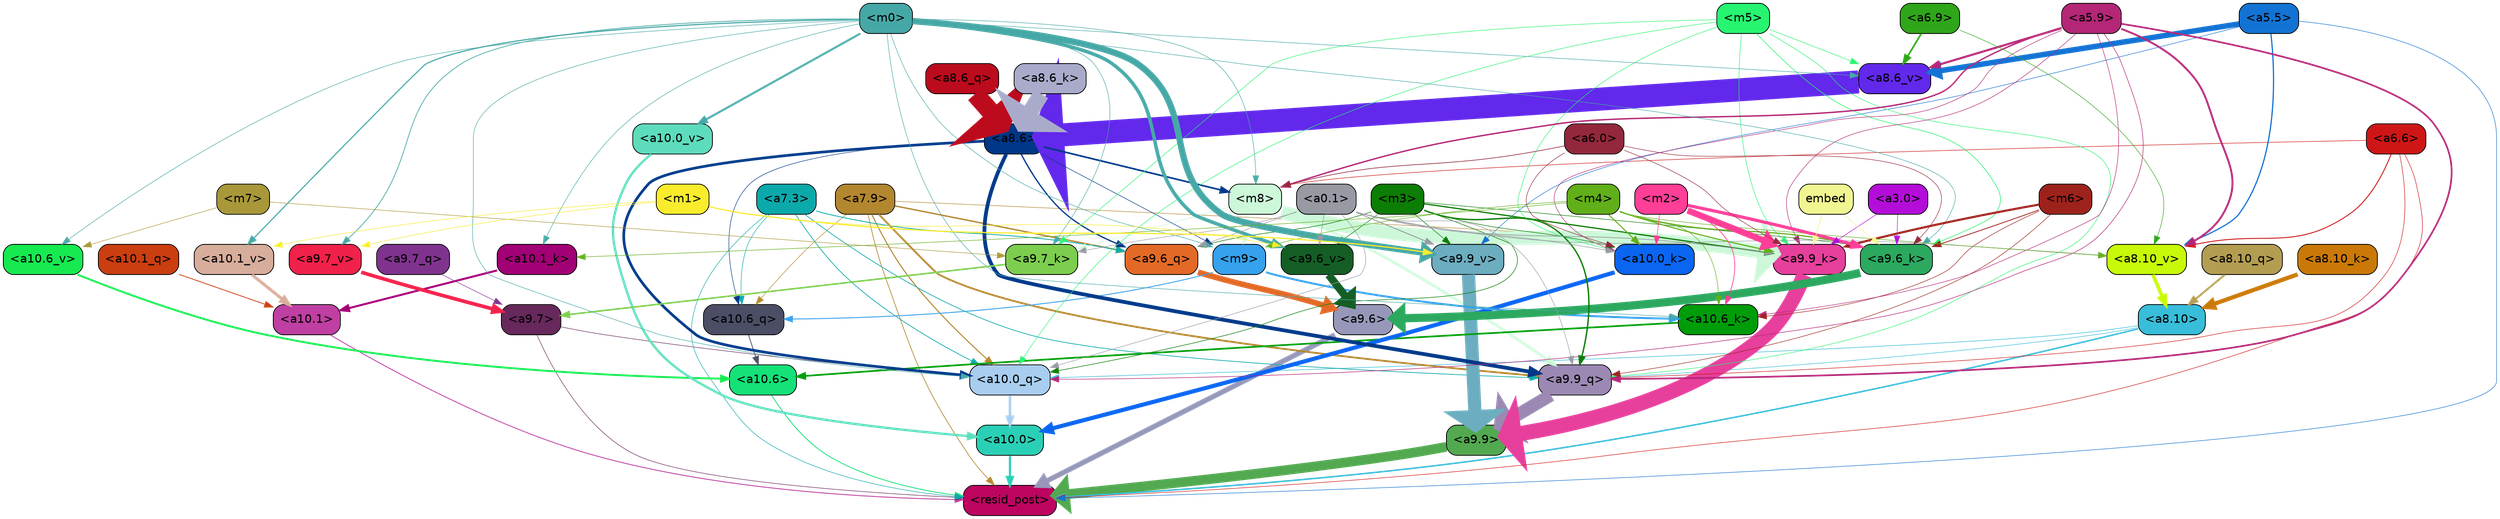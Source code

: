 strict digraph "" {
	graph [bgcolor=transparent,
		layout=dot,
		overlap=false,
		splines=true
	];
	"<a10.6>"	[color=black,
		fillcolor="#14e178",
		fontname=Helvetica,
		shape=box,
		style="filled, rounded"];
	"<resid_post>"	[color=black,
		fillcolor="#bd0560",
		fontname=Helvetica,
		shape=box,
		style="filled, rounded"];
	"<a10.6>" -> "<resid_post>"	[color="#14e178",
		penwidth=0.9498605728149414];
	"<a10.1>"	[color=black,
		fillcolor="#bf3fa2",
		fontname=Helvetica,
		shape=box,
		style="filled, rounded"];
	"<a10.1>" -> "<resid_post>"	[color="#bf3fa2",
		penwidth=1.0084514617919922];
	"<a10.0>"	[color=black,
		fillcolor="#2ad0b6",
		fontname=Helvetica,
		shape=box,
		style="filled, rounded"];
	"<a10.0>" -> "<resid_post>"	[color="#2ad0b6",
		penwidth=2.5814952850341797];
	"<a9.9>"	[color=black,
		fillcolor="#52a950",
		fontname=Helvetica,
		shape=box,
		style="filled, rounded"];
	"<a9.9>" -> "<resid_post>"	[color="#52a950",
		penwidth=11.610888481140137];
	"<a9.7>"	[color=black,
		fillcolor="#67285b",
		fontname=Helvetica,
		shape=box,
		style="filled, rounded"];
	"<a9.7>" -> "<resid_post>"	[color="#67285b",
		penwidth=0.6];
	"<a10.0_q>"	[color=black,
		fillcolor="#a8cdee",
		fontname=Helvetica,
		shape=box,
		style="filled, rounded"];
	"<a9.7>" -> "<a10.0_q>"	[color="#67285b",
		penwidth=0.6];
	"<a9.6>"	[color=black,
		fillcolor="#9798b9",
		fontname=Helvetica,
		shape=box,
		style="filled, rounded"];
	"<a9.6>" -> "<resid_post>"	[color="#9798b9",
		penwidth=6.121421813964844];
	"<a8.10>"	[color=black,
		fillcolor="#38bdda",
		fontname=Helvetica,
		shape=box,
		style="filled, rounded"];
	"<a8.10>" -> "<resid_post>"	[color="#38bdda",
		penwidth=1.7841739654541016];
	"<a8.10>" -> "<a10.0_q>"	[color="#38bdda",
		penwidth=0.6612663269042969];
	"<a9.9_q>"	[color=black,
		fillcolor="#9b89b3",
		fontname=Helvetica,
		shape=box,
		style="filled, rounded"];
	"<a8.10>" -> "<a9.9_q>"	[color="#38bdda",
		penwidth=0.6];
	"<a7.9>"	[color=black,
		fillcolor="#b3872f",
		fontname=Helvetica,
		shape=box,
		style="filled, rounded"];
	"<a7.9>" -> "<resid_post>"	[color="#b3872f",
		penwidth=0.8109169006347656];
	"<a10.6_q>"	[color=black,
		fillcolor="#4c4e66",
		fontname=Helvetica,
		shape=box,
		style="filled, rounded"];
	"<a7.9>" -> "<a10.6_q>"	[color="#b3872f",
		penwidth=0.6];
	"<a7.9>" -> "<a10.0_q>"	[color="#b3872f",
		penwidth=1.19378662109375];
	"<a7.9>" -> "<a9.9_q>"	[color="#b3872f",
		penwidth=2.1764984130859375];
	"<a9.6_q>"	[color=black,
		fillcolor="#e36a26",
		fontname=Helvetica,
		shape=box,
		style="filled, rounded"];
	"<a7.9>" -> "<a9.6_q>"	[color="#b3872f",
		penwidth=1.6184196472167969];
	"<a9.9_k>"	[color=black,
		fillcolor="#e63f9c",
		fontname=Helvetica,
		shape=box,
		style="filled, rounded"];
	"<a7.9>" -> "<a9.9_k>"	[color="#b3872f",
		penwidth=0.6];
	"<a7.3>"	[color=black,
		fillcolor="#0ca9ab",
		fontname=Helvetica,
		shape=box,
		style="filled, rounded"];
	"<a7.3>" -> "<resid_post>"	[color="#0ca9ab",
		penwidth=0.6];
	"<a7.3>" -> "<a10.6_q>"	[color="#0ca9ab",
		penwidth=0.6];
	"<a7.3>" -> "<a10.0_q>"	[color="#0ca9ab",
		penwidth=0.8208656311035156];
	"<a7.3>" -> "<a9.9_q>"	[color="#0ca9ab",
		penwidth=0.8119163513183594];
	"<a7.3>" -> "<a9.6_q>"	[color="#0ca9ab",
		penwidth=0.9649925231933594];
	"<a6.6>"	[color=black,
		fillcolor="#ce1616",
		fontname=Helvetica,
		shape=box,
		style="filled, rounded"];
	"<a6.6>" -> "<resid_post>"	[color="#ce1616",
		penwidth=0.6];
	"<m8>"	[color=black,
		fillcolor="#ccf7d8",
		fontname=Helvetica,
		shape=box,
		style="filled, rounded"];
	"<a6.6>" -> "<m8>"	[color="#ce1616",
		penwidth=0.6];
	"<a6.6>" -> "<a9.9_q>"	[color="#ce1616",
		penwidth=0.6];
	"<a8.10_v>"	[color=black,
		fillcolor="#c7f909",
		fontname=Helvetica,
		shape=box,
		style="filled, rounded"];
	"<a6.6>" -> "<a8.10_v>"	[color="#ce1616",
		penwidth=1.0661506652832031];
	"<a5.5>"	[color=black,
		fillcolor="#1373d4",
		fontname=Helvetica,
		shape=box,
		style="filled, rounded"];
	"<a5.5>" -> "<resid_post>"	[color="#1373d4",
		penwidth=0.6];
	"<a9.9_v>"	[color=black,
		fillcolor="#6cadc0",
		fontname=Helvetica,
		shape=box,
		style="filled, rounded"];
	"<a5.5>" -> "<a9.9_v>"	[color="#1373d4",
		penwidth=0.6];
	"<a5.5>" -> "<a8.10_v>"	[color="#1373d4",
		penwidth=1.4206085205078125];
	"<a8.6_v>"	[color=black,
		fillcolor="#6228eb",
		fontname=Helvetica,
		shape=box,
		style="filled, rounded"];
	"<a5.5>" -> "<a8.6_v>"	[color="#1373d4",
		penwidth=6.534294128417969];
	"<a10.6_q>" -> "<a10.6>"	[color="#4c4e66",
		penwidth=0.9244728088378906];
	"<a10.1_q>"	[color=black,
		fillcolor="#ca3e10",
		fontname=Helvetica,
		shape=box,
		style="filled, rounded"];
	"<a10.1_q>" -> "<a10.1>"	[color="#ca3e10",
		penwidth=0.9268798828125];
	"<a10.0_q>" -> "<a10.0>"	[color="#a8cdee",
		penwidth=2.905670166015625];
	"<a10.6_k>"	[color=black,
		fillcolor="#009c09",
		fontname=Helvetica,
		shape=box,
		style="filled, rounded"];
	"<a10.6_k>" -> "<a10.6>"	[color="#009c09",
		penwidth=2.0319366455078125];
	"<a10.1_k>"	[color=black,
		fillcolor="#a20075",
		fontname=Helvetica,
		shape=box,
		style="filled, rounded"];
	"<a10.1_k>" -> "<a10.1>"	[color="#a20075",
		penwidth=2.4037628173828125];
	"<a10.0_k>"	[color=black,
		fillcolor="#0a65f1",
		fontname=Helvetica,
		shape=box,
		style="filled, rounded"];
	"<a10.0_k>" -> "<a10.0>"	[color="#0a65f1",
		penwidth=4.9319305419921875];
	"<a10.6_v>"	[color=black,
		fillcolor="#17e951",
		fontname=Helvetica,
		shape=box,
		style="filled, rounded"];
	"<a10.6_v>" -> "<a10.6>"	[color="#17e951",
		penwidth=2.290935516357422];
	"<a10.1_v>"	[color=black,
		fillcolor="#d7ad9c",
		fontname=Helvetica,
		shape=box,
		style="filled, rounded"];
	"<a10.1_v>" -> "<a10.1>"	[color="#d7ad9c",
		penwidth=3.6398468017578125];
	"<a10.0_v>"	[color=black,
		fillcolor="#5ddcbc",
		fontname=Helvetica,
		shape=box,
		style="filled, rounded"];
	"<a10.0_v>" -> "<a10.0>"	[color="#5ddcbc",
		penwidth=2.7666168212890625];
	"<m9>"	[color=black,
		fillcolor="#36a1ed",
		fontname=Helvetica,
		shape=box,
		style="filled, rounded"];
	"<m9>" -> "<a10.6_q>"	[color="#36a1ed",
		penwidth=1.0384025573730469];
	"<m9>" -> "<a10.6_k>"	[color="#36a1ed",
		penwidth=2.371124267578125];
	"<a8.6>"	[color=black,
		fillcolor="#003787",
		fontname=Helvetica,
		shape=box,
		style="filled, rounded"];
	"<a8.6>" -> "<a10.6_q>"	[color="#003787",
		penwidth=0.6];
	"<a8.6>" -> "<a10.0_q>"	[color="#003787",
		penwidth=3.1841888427734375];
	"<a8.6>" -> "<m9>"	[color="#003787",
		penwidth=0.6];
	"<a8.6>" -> "<m8>"	[color="#003787",
		penwidth=1.972564697265625];
	"<a8.6>" -> "<a9.9_q>"	[color="#003787",
		penwidth=4.482503890991211];
	"<a8.6>" -> "<a9.6_q>"	[color="#003787",
		penwidth=1.515838623046875];
	"<m5>"	[color=black,
		fillcolor="#27f571",
		fontname=Helvetica,
		shape=box,
		style="filled, rounded"];
	"<m5>" -> "<a10.0_q>"	[color="#27f571",
		penwidth=0.6];
	"<m5>" -> "<a10.0_k>"	[color="#27f571",
		penwidth=0.6];
	"<m5>" -> "<a9.9_q>"	[color="#27f571",
		penwidth=0.6];
	"<m5>" -> "<a9.9_k>"	[color="#27f571",
		penwidth=0.6];
	"<a9.7_k>"	[color=black,
		fillcolor="#7dce4f",
		fontname=Helvetica,
		shape=box,
		style="filled, rounded"];
	"<m5>" -> "<a9.7_k>"	[color="#27f571",
		penwidth=0.6];
	"<a9.6_k>"	[color=black,
		fillcolor="#2ca85f",
		fontname=Helvetica,
		shape=box,
		style="filled, rounded"];
	"<m5>" -> "<a9.6_k>"	[color="#27f571",
		penwidth=0.7197036743164062];
	"<m5>" -> "<a8.6_v>"	[color="#27f571",
		penwidth=0.6];
	"<a5.9>"	[color=black,
		fillcolor="#b42676",
		fontname=Helvetica,
		shape=box,
		style="filled, rounded"];
	"<a5.9>" -> "<a10.0_q>"	[color="#b42676",
		penwidth=0.6463394165039062];
	"<a5.9>" -> "<a10.6_k>"	[color="#b42676",
		penwidth=0.6];
	"<a5.9>" -> "<a10.0_k>"	[color="#b42676",
		penwidth=0.6];
	"<a5.9>" -> "<m8>"	[color="#b42676",
		penwidth=1.6550712585449219];
	"<a5.9>" -> "<a9.9_q>"	[color="#b42676",
		penwidth=2.019031524658203];
	"<a5.9>" -> "<a9.9_k>"	[color="#b42676",
		penwidth=0.6];
	"<a5.9>" -> "<a8.10_v>"	[color="#b42676",
		penwidth=2.2765426635742188];
	"<a5.9>" -> "<a8.6_v>"	[color="#b42676",
		penwidth=2.4934005737304688];
	"<m3>"	[color=black,
		fillcolor="#0c7d05",
		fontname=Helvetica,
		shape=box,
		style="filled, rounded"];
	"<m3>" -> "<a10.0_q>"	[color="#0c7d05",
		penwidth=0.6597442626953125];
	"<m3>" -> "<a10.0_k>"	[color="#0c7d05",
		penwidth=0.6506614685058594];
	"<m3>" -> "<a9.9_q>"	[color="#0c7d05",
		penwidth=1.6276321411132812];
	"<m3>" -> "<a9.6_q>"	[color="#0c7d05",
		penwidth=0.6724472045898438];
	"<m3>" -> "<a9.9_k>"	[color="#0c7d05",
		penwidth=1.4574642181396484];
	"<m3>" -> "<a9.6_k>"	[color="#0c7d05",
		penwidth=0.6];
	"<m3>" -> "<a9.9_v>"	[color="#0c7d05",
		penwidth=0.6589469909667969];
	"<a9.6_v>"	[color=black,
		fillcolor="#145e25",
		fontname=Helvetica,
		shape=box,
		style="filled, rounded"];
	"<m3>" -> "<a9.6_v>"	[color="#0c7d05",
		penwidth=0.6];
	"<m0>"	[color=black,
		fillcolor="#46a8a6",
		fontname=Helvetica,
		shape=box,
		style="filled, rounded"];
	"<m0>" -> "<a10.0_q>"	[color="#46a8a6",
		penwidth=0.6];
	"<m0>" -> "<a10.6_k>"	[color="#46a8a6",
		penwidth=0.6];
	"<m0>" -> "<a10.1_k>"	[color="#46a8a6",
		penwidth=0.6];
	"<m0>" -> "<a10.6_v>"	[color="#46a8a6",
		penwidth=0.6];
	"<m0>" -> "<a10.1_v>"	[color="#46a8a6",
		penwidth=1.3360328674316406];
	"<m0>" -> "<a10.0_v>"	[color="#46a8a6",
		penwidth=2.4083595275878906];
	"<m0>" -> "<m9>"	[color="#46a8a6",
		penwidth=0.6];
	"<m0>" -> "<m8>"	[color="#46a8a6",
		penwidth=0.6];
	"<m0>" -> "<a9.7_k>"	[color="#46a8a6",
		penwidth=0.6];
	"<m0>" -> "<a9.6_k>"	[color="#46a8a6",
		penwidth=0.6];
	"<m0>" -> "<a9.9_v>"	[color="#46a8a6",
		penwidth=7.537467956542969];
	"<a9.7_v>"	[color=black,
		fillcolor="#f0214a",
		fontname=Helvetica,
		shape=box,
		style="filled, rounded"];
	"<m0>" -> "<a9.7_v>"	[color="#46a8a6",
		penwidth=0.8575286865234375];
	"<m0>" -> "<a9.6_v>"	[color="#46a8a6",
		penwidth=4.1688385009765625];
	"<m0>" -> "<a8.6_v>"	[color="#46a8a6",
		penwidth=0.6];
	"<a0.1>"	[color=black,
		fillcolor="#9799a3",
		fontname=Helvetica,
		shape=box,
		style="filled, rounded"];
	"<a0.1>" -> "<a10.0_q>"	[color="#9799a3",
		penwidth=0.6];
	"<a0.1>" -> "<a10.0_k>"	[color="#9799a3",
		penwidth=0.6768684387207031];
	"<a0.1>" -> "<a9.9_q>"	[color="#9799a3",
		penwidth=0.6];
	"<a0.1>" -> "<a9.6_q>"	[color="#9799a3",
		penwidth=0.6];
	"<a0.1>" -> "<a9.9_k>"	[color="#9799a3",
		penwidth=0.81341552734375];
	"<a0.1>" -> "<a9.7_k>"	[color="#9799a3",
		penwidth=0.6];
	"<a0.1>" -> "<a9.9_v>"	[color="#9799a3",
		penwidth=1.062591552734375];
	"<a0.1>" -> "<a9.6_v>"	[color="#9799a3",
		penwidth=0.6];
	"<a0.1>" -> "<a8.10_v>"	[color="#9799a3",
		penwidth=0.6];
	"<m6>"	[color=black,
		fillcolor="#9e221c",
		fontname=Helvetica,
		shape=box,
		style="filled, rounded"];
	"<m6>" -> "<a10.6_k>"	[color="#9e221c",
		penwidth=0.6];
	"<m6>" -> "<a9.9_q>"	[color="#9e221c",
		penwidth=0.6];
	"<m6>" -> "<a9.9_k>"	[color="#9e221c",
		penwidth=2.533975601196289];
	"<m6>" -> "<a9.6_k>"	[color="#9e221c",
		penwidth=0.9471282958984375];
	"<m4>"	[color=black,
		fillcolor="#61af19",
		fontname=Helvetica,
		shape=box,
		style="filled, rounded"];
	"<m4>" -> "<a10.6_k>"	[color="#61af19",
		penwidth=0.6];
	"<m4>" -> "<a10.1_k>"	[color="#61af19",
		penwidth=0.6];
	"<m4>" -> "<a10.0_k>"	[color="#61af19",
		penwidth=1.230804443359375];
	"<m4>" -> "<m9>"	[color="#61af19",
		penwidth=0.6];
	"<m4>" -> "<a9.9_k>"	[color="#61af19",
		penwidth=1.3186264038085938];
	"<m4>" -> "<a9.6_k>"	[color="#61af19",
		penwidth=1.3722038269042969];
	"<m4>" -> "<a8.10_v>"	[color="#61af19",
		penwidth=0.6];
	"<m2>"	[color=black,
		fillcolor="#fe3e97",
		fontname=Helvetica,
		shape=box,
		style="filled, rounded"];
	"<m2>" -> "<a10.6_k>"	[color="#fe3e97",
		penwidth=0.8380241394042969];
	"<m2>" -> "<a10.0_k>"	[color="#fe3e97",
		penwidth=0.6622200012207031];
	"<m2>" -> "<a9.9_k>"	[color="#fe3e97",
		penwidth=7.476325988769531];
	"<m2>" -> "<a9.6_k>"	[color="#fe3e97",
		penwidth=3.761505126953125];
	"<a6.0>"	[color=black,
		fillcolor="#93273b",
		fontname=Helvetica,
		shape=box,
		style="filled, rounded"];
	"<a6.0>" -> "<a10.0_k>"	[color="#93273b",
		penwidth=0.6];
	"<a6.0>" -> "<m8>"	[color="#93273b",
		penwidth=0.7418403625488281];
	"<a6.0>" -> "<a9.9_k>"	[color="#93273b",
		penwidth=0.6];
	"<a6.0>" -> "<a9.6_k>"	[color="#93273b",
		penwidth=0.6];
	"<m7>"	[color=black,
		fillcolor="#a99839",
		fontname=Helvetica,
		shape=box,
		style="filled, rounded"];
	"<m7>" -> "<a10.6_v>"	[color="#a99839",
		penwidth=0.6];
	"<m7>" -> "<a9.7_k>"	[color="#a99839",
		penwidth=0.6];
	"<m1>"	[color=black,
		fillcolor="#f9ec2c",
		fontname=Helvetica,
		shape=box,
		style="filled, rounded"];
	"<m1>" -> "<a10.1_v>"	[color="#f9ec2c",
		penwidth=0.6];
	"<m1>" -> "<a9.9_v>"	[color="#f9ec2c",
		penwidth=1.4082679748535156];
	"<m1>" -> "<a9.7_v>"	[color="#f9ec2c",
		penwidth=0.6];
	"<m1>" -> "<a9.6_v>"	[color="#f9ec2c",
		penwidth=0.6];
	"<m8>" -> "<m9>"	[color="#ccf7d8",
		penwidth=0.6];
	"<m8>" -> "<a9.9_q>"	[color="#ccf7d8",
		penwidth=3.073810577392578];
	"<m8>" -> "<a9.9_k>"	[color="#ccf7d8",
		penwidth=16.255420684814453];
	"<m8>" -> "<a9.7_k>"	[color="#ccf7d8",
		penwidth=0.6];
	"<a9.9_q>" -> "<a9.9>"	[color="#9b89b3",
		penwidth=15.310546875];
	"<a9.7_q>"	[color=black,
		fillcolor="#7f338e",
		fontname=Helvetica,
		shape=box,
		style="filled, rounded"];
	"<a9.7_q>" -> "<a9.7>"	[color="#7f338e",
		penwidth=0.6];
	"<a9.6_q>" -> "<a9.6>"	[color="#e36a26",
		penwidth=6.823722839355469];
	"<a9.9_k>" -> "<a9.9>"	[color="#e63f9c",
		penwidth=17.953022003173828];
	"<a9.7_k>" -> "<a9.7>"	[color="#7dce4f",
		penwidth=1.85101318359375];
	"<a9.6_k>" -> "<a9.6>"	[color="#2ca85f",
		penwidth=9.787818908691406];
	"<a9.9_v>" -> "<a9.9>"	[color="#6cadc0",
		penwidth=15.728643417358398];
	"<a9.7_v>" -> "<a9.7>"	[color="#f0214a",
		penwidth=4.305488586425781];
	"<a9.6_v>" -> "<a9.6>"	[color="#145e25",
		penwidth=9.212547302246094];
	"<a3.0>"	[color=black,
		fillcolor="#b40dd9",
		fontname=Helvetica,
		shape=box,
		style="filled, rounded"];
	"<a3.0>" -> "<a9.9_k>"	[color="#b40dd9",
		penwidth=0.6];
	"<a3.0>" -> "<a9.6_k>"	[color="#b40dd9",
		penwidth=0.6];
	embed	[color=black,
		fillcolor="#f1f591",
		fontname=Helvetica,
		shape=box,
		style="filled, rounded"];
	embed -> "<a9.9_k>"	[color="#f1f591",
		penwidth=0.8602714538574219];
	embed -> "<a9.6_k>"	[color="#f1f591",
		penwidth=0.6];
	"<a8.10_q>"	[color=black,
		fillcolor="#b39d51",
		fontname=Helvetica,
		shape=box,
		style="filled, rounded"];
	"<a8.10_q>" -> "<a8.10>"	[color="#b39d51",
		penwidth=2.2933731079101562];
	"<a8.6_q>"	[color=black,
		fillcolor="#bb0b1d",
		fontname=Helvetica,
		shape=box,
		style="filled, rounded"];
	"<a8.6_q>" -> "<a8.6>"	[color="#bb0b1d",
		penwidth=22.21251106262207];
	"<a8.10_k>"	[color=black,
		fillcolor="#ca7908",
		fontname=Helvetica,
		shape=box,
		style="filled, rounded"];
	"<a8.10_k>" -> "<a8.10>"	[color="#ca7908",
		penwidth=5.009056091308594];
	"<a8.6_k>"	[color=black,
		fillcolor="#aaabcb",
		fontname=Helvetica,
		shape=box,
		style="filled, rounded"];
	"<a8.6_k>" -> "<a8.6>"	[color="#aaabcb",
		penwidth=19.114789962768555];
	"<a8.10_v>" -> "<a8.10>"	[color="#c7f909",
		penwidth=4.248416900634766];
	"<a8.6_v>" -> "<a8.6>"	[color="#6228eb",
		penwidth=27.461654663085938];
	"<a6.9>"	[color=black,
		fillcolor="#2fa619",
		fontname=Helvetica,
		shape=box,
		style="filled, rounded"];
	"<a6.9>" -> "<a8.10_v>"	[color="#2fa619",
		penwidth=0.6];
	"<a6.9>" -> "<a8.6_v>"	[color="#2fa619",
		penwidth=2.0546798706054688];
}
